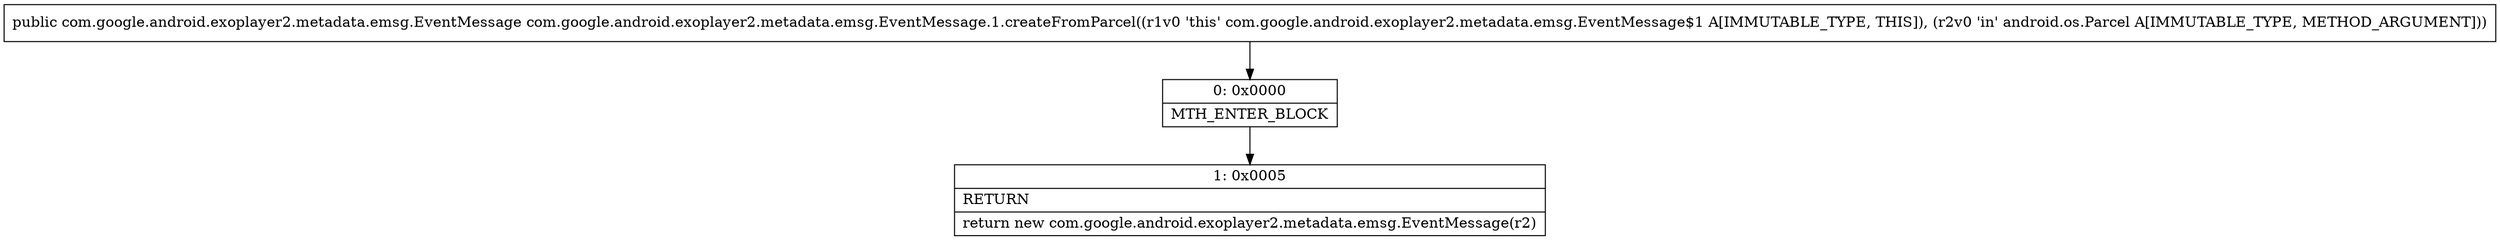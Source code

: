 digraph "CFG forcom.google.android.exoplayer2.metadata.emsg.EventMessage.1.createFromParcel(Landroid\/os\/Parcel;)Lcom\/google\/android\/exoplayer2\/metadata\/emsg\/EventMessage;" {
Node_0 [shape=record,label="{0\:\ 0x0000|MTH_ENTER_BLOCK\l}"];
Node_1 [shape=record,label="{1\:\ 0x0005|RETURN\l|return new com.google.android.exoplayer2.metadata.emsg.EventMessage(r2)\l}"];
MethodNode[shape=record,label="{public com.google.android.exoplayer2.metadata.emsg.EventMessage com.google.android.exoplayer2.metadata.emsg.EventMessage.1.createFromParcel((r1v0 'this' com.google.android.exoplayer2.metadata.emsg.EventMessage$1 A[IMMUTABLE_TYPE, THIS]), (r2v0 'in' android.os.Parcel A[IMMUTABLE_TYPE, METHOD_ARGUMENT])) }"];
MethodNode -> Node_0;
Node_0 -> Node_1;
}

